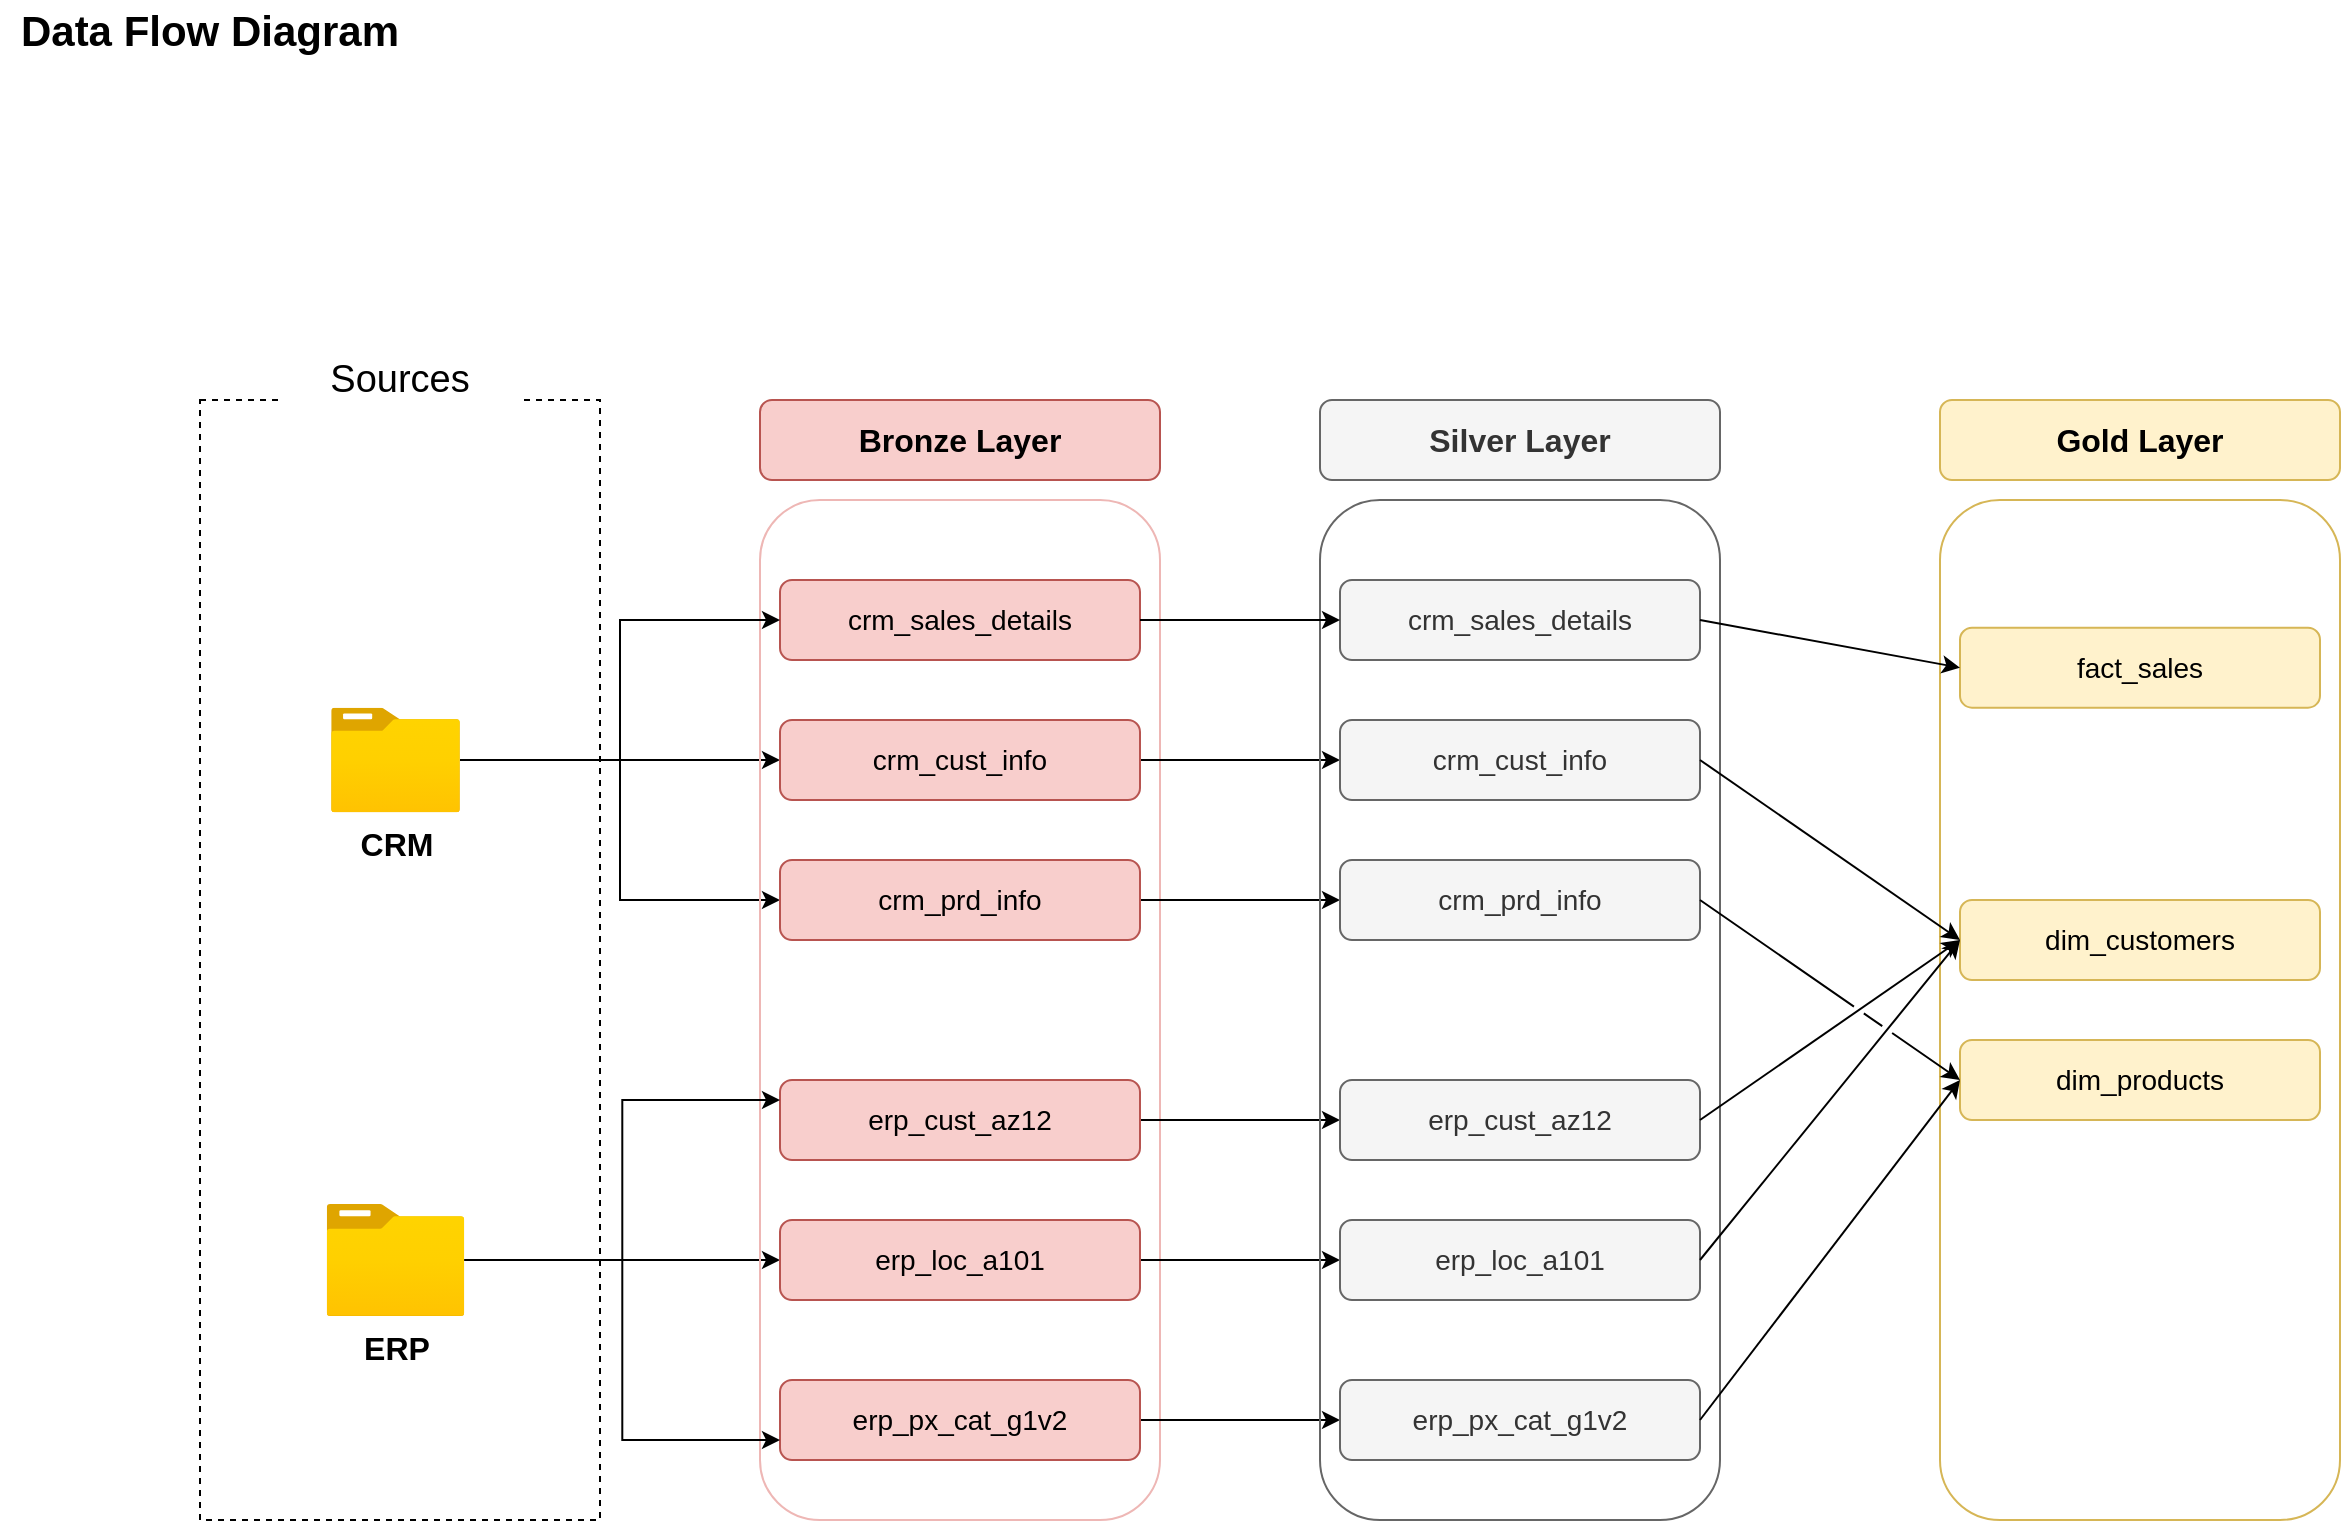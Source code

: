 <mxfile version="26.1.1">
  <diagram name="Page-1" id="onUNG9fZ0vNOkvNhoe7k">
    <mxGraphModel dx="1434" dy="844" grid="1" gridSize="10" guides="1" tooltips="1" connect="1" arrows="1" fold="1" page="1" pageScale="1" pageWidth="1600" pageHeight="1200" math="0" shadow="0">
      <root>
        <mxCell id="0" />
        <mxCell id="1" parent="0" />
        <mxCell id="6TH_nLrkZQTAX3XX6-Od-1" value="Data Flow Diagram" style="text;html=1;align=center;verticalAlign=middle;whiteSpace=wrap;rounded=0;fontSize=21;fontStyle=1" vertex="1" parent="1">
          <mxGeometry x="110" y="40" width="210" height="30" as="geometry" />
        </mxCell>
        <mxCell id="6TH_nLrkZQTAX3XX6-Od-2" value="" style="rounded=0;whiteSpace=wrap;html=1;dashed=1;gradientColor=none;fillColor=none;" vertex="1" parent="1">
          <mxGeometry x="210" y="240" width="200" height="560" as="geometry" />
        </mxCell>
        <mxCell id="6TH_nLrkZQTAX3XX6-Od-3" value="&lt;font style=&quot;font-size: 19px;&quot;&gt;Sources&lt;/font&gt;" style="rounded=0;whiteSpace=wrap;html=1;strokeColor=none;" vertex="1" parent="1">
          <mxGeometry x="250" y="210" width="120" height="40" as="geometry" />
        </mxCell>
        <mxCell id="6TH_nLrkZQTAX3XX6-Od-4" style="edgeStyle=orthogonalEdgeStyle;rounded=0;orthogonalLoop=1;jettySize=auto;html=1;entryX=0;entryY=0.5;entryDx=0;entryDy=0;" edge="1" parent="1" source="6TH_nLrkZQTAX3XX6-Od-6" target="6TH_nLrkZQTAX3XX6-Od-13">
          <mxGeometry relative="1" as="geometry" />
        </mxCell>
        <mxCell id="6TH_nLrkZQTAX3XX6-Od-5" style="edgeStyle=orthogonalEdgeStyle;rounded=0;orthogonalLoop=1;jettySize=auto;html=1;entryX=0;entryY=0.5;entryDx=0;entryDy=0;" edge="1" parent="1" source="6TH_nLrkZQTAX3XX6-Od-6" target="6TH_nLrkZQTAX3XX6-Od-15">
          <mxGeometry relative="1" as="geometry" />
        </mxCell>
        <mxCell id="6TH_nLrkZQTAX3XX6-Od-6" value="&lt;font style=&quot;font-size: 16px;&quot;&gt;&lt;b style=&quot;&quot;&gt;CRM&lt;/b&gt;&lt;/font&gt;" style="image;aspect=fixed;html=1;points=[];align=center;fontSize=12;image=img/lib/azure2/general/Folder_Blank.svg;" vertex="1" parent="1">
          <mxGeometry x="275.5" y="393.83" width="64.5" height="52.35" as="geometry" />
        </mxCell>
        <mxCell id="6TH_nLrkZQTAX3XX6-Od-7" style="edgeStyle=orthogonalEdgeStyle;rounded=0;orthogonalLoop=1;jettySize=auto;html=1;entryX=0;entryY=0.5;entryDx=0;entryDy=0;" edge="1" parent="1" source="6TH_nLrkZQTAX3XX6-Od-8" target="6TH_nLrkZQTAX3XX6-Od-19">
          <mxGeometry relative="1" as="geometry" />
        </mxCell>
        <mxCell id="6TH_nLrkZQTAX3XX6-Od-8" value="&lt;font style=&quot;font-size: 16px;&quot;&gt;&lt;b style=&quot;&quot;&gt;ERP&lt;/b&gt;&lt;/font&gt;" style="image;aspect=fixed;html=1;points=[];align=center;fontSize=12;image=img/lib/azure2/general/Folder_Blank.svg;" vertex="1" parent="1">
          <mxGeometry x="273.25" y="642" width="69" height="56.0" as="geometry" />
        </mxCell>
        <mxCell id="6TH_nLrkZQTAX3XX6-Od-9" value="" style="rounded=1;whiteSpace=wrap;html=1;fillColor=none;strokeColor=light-dark(#eeb7b5, #d7817e);" vertex="1" parent="1">
          <mxGeometry x="490" y="290" width="200" height="510" as="geometry" />
        </mxCell>
        <mxCell id="6TH_nLrkZQTAX3XX6-Od-10" value="&lt;font style=&quot;font-size: 16px;&quot;&gt;&lt;b style=&quot;&quot;&gt;Bronze Layer&lt;/b&gt;&lt;/font&gt;" style="rounded=1;whiteSpace=wrap;html=1;fillColor=#f8cecc;strokeColor=#b85450;" vertex="1" parent="1">
          <mxGeometry x="490" y="240" width="200" height="40" as="geometry" />
        </mxCell>
        <mxCell id="6TH_nLrkZQTAX3XX6-Od-11" value="&lt;font style=&quot;font-size: 14px;&quot;&gt;crm_sales_details&lt;/font&gt;" style="rounded=1;whiteSpace=wrap;html=1;fillColor=#f8cecc;strokeColor=#b85450;" vertex="1" parent="1">
          <mxGeometry x="500" y="330" width="180" height="40" as="geometry" />
        </mxCell>
        <mxCell id="6TH_nLrkZQTAX3XX6-Od-12" style="edgeStyle=orthogonalEdgeStyle;rounded=0;orthogonalLoop=1;jettySize=auto;html=1;entryX=0;entryY=0.5;entryDx=0;entryDy=0;" edge="1" parent="1" source="6TH_nLrkZQTAX3XX6-Od-13" target="6TH_nLrkZQTAX3XX6-Od-28">
          <mxGeometry relative="1" as="geometry" />
        </mxCell>
        <mxCell id="6TH_nLrkZQTAX3XX6-Od-13" value="&lt;font style=&quot;font-size: 14px;&quot;&gt;crm_cust_info&lt;/font&gt;" style="rounded=1;whiteSpace=wrap;html=1;fillColor=#f8cecc;strokeColor=#b85450;" vertex="1" parent="1">
          <mxGeometry x="500" y="400" width="180" height="40" as="geometry" />
        </mxCell>
        <mxCell id="6TH_nLrkZQTAX3XX6-Od-14" style="edgeStyle=orthogonalEdgeStyle;rounded=0;orthogonalLoop=1;jettySize=auto;html=1;" edge="1" parent="1" source="6TH_nLrkZQTAX3XX6-Od-15" target="6TH_nLrkZQTAX3XX6-Od-29">
          <mxGeometry relative="1" as="geometry" />
        </mxCell>
        <mxCell id="6TH_nLrkZQTAX3XX6-Od-15" value="&lt;font style=&quot;font-size: 14px;&quot;&gt;crm_prd_info&lt;/font&gt;" style="rounded=1;whiteSpace=wrap;html=1;fillColor=#f8cecc;strokeColor=#b85450;" vertex="1" parent="1">
          <mxGeometry x="500" y="470" width="180" height="40" as="geometry" />
        </mxCell>
        <mxCell id="6TH_nLrkZQTAX3XX6-Od-16" style="edgeStyle=orthogonalEdgeStyle;rounded=0;orthogonalLoop=1;jettySize=auto;html=1;entryX=0;entryY=0.5;entryDx=0;entryDy=0;" edge="1" parent="1" source="6TH_nLrkZQTAX3XX6-Od-17" target="6TH_nLrkZQTAX3XX6-Od-30">
          <mxGeometry relative="1" as="geometry" />
        </mxCell>
        <mxCell id="6TH_nLrkZQTAX3XX6-Od-17" value="&lt;font style=&quot;font-size: 14px;&quot;&gt;erp_cust_az12&lt;/font&gt;" style="rounded=1;whiteSpace=wrap;html=1;fillColor=#f8cecc;strokeColor=#b85450;" vertex="1" parent="1">
          <mxGeometry x="500" y="580" width="180" height="40" as="geometry" />
        </mxCell>
        <mxCell id="6TH_nLrkZQTAX3XX6-Od-18" style="edgeStyle=orthogonalEdgeStyle;rounded=0;orthogonalLoop=1;jettySize=auto;html=1;entryX=0;entryY=0.5;entryDx=0;entryDy=0;" edge="1" parent="1" source="6TH_nLrkZQTAX3XX6-Od-19" target="6TH_nLrkZQTAX3XX6-Od-31">
          <mxGeometry relative="1" as="geometry" />
        </mxCell>
        <mxCell id="6TH_nLrkZQTAX3XX6-Od-19" value="&lt;font style=&quot;font-size: 14px;&quot;&gt;erp_loc_a101&lt;/font&gt;" style="rounded=1;whiteSpace=wrap;html=1;fillColor=#f8cecc;strokeColor=#b85450;" vertex="1" parent="1">
          <mxGeometry x="500" y="650" width="180" height="40" as="geometry" />
        </mxCell>
        <mxCell id="6TH_nLrkZQTAX3XX6-Od-20" style="edgeStyle=orthogonalEdgeStyle;rounded=0;orthogonalLoop=1;jettySize=auto;html=1;entryX=0;entryY=0.5;entryDx=0;entryDy=0;" edge="1" parent="1" source="6TH_nLrkZQTAX3XX6-Od-21" target="6TH_nLrkZQTAX3XX6-Od-32">
          <mxGeometry relative="1" as="geometry" />
        </mxCell>
        <mxCell id="6TH_nLrkZQTAX3XX6-Od-21" value="&lt;font style=&quot;font-size: 14px;&quot;&gt;erp_px_cat_g1v2&lt;/font&gt;" style="rounded=1;whiteSpace=wrap;html=1;fillColor=#f8cecc;strokeColor=#b85450;" vertex="1" parent="1">
          <mxGeometry x="500" y="730" width="180" height="40" as="geometry" />
        </mxCell>
        <mxCell id="6TH_nLrkZQTAX3XX6-Od-22" style="edgeStyle=orthogonalEdgeStyle;rounded=0;orthogonalLoop=1;jettySize=auto;html=1;entryX=0;entryY=0.25;entryDx=0;entryDy=0;" edge="1" parent="1" source="6TH_nLrkZQTAX3XX6-Od-8" target="6TH_nLrkZQTAX3XX6-Od-17">
          <mxGeometry relative="1" as="geometry" />
        </mxCell>
        <mxCell id="6TH_nLrkZQTAX3XX6-Od-23" style="edgeStyle=orthogonalEdgeStyle;rounded=0;orthogonalLoop=1;jettySize=auto;html=1;entryX=0;entryY=0.75;entryDx=0;entryDy=0;" edge="1" parent="1" source="6TH_nLrkZQTAX3XX6-Od-8" target="6TH_nLrkZQTAX3XX6-Od-21">
          <mxGeometry relative="1" as="geometry" />
        </mxCell>
        <mxCell id="6TH_nLrkZQTAX3XX6-Od-24" style="edgeStyle=orthogonalEdgeStyle;rounded=0;orthogonalLoop=1;jettySize=auto;html=1;entryX=0;entryY=0.5;entryDx=0;entryDy=0;" edge="1" parent="1" source="6TH_nLrkZQTAX3XX6-Od-6" target="6TH_nLrkZQTAX3XX6-Od-11">
          <mxGeometry relative="1" as="geometry" />
        </mxCell>
        <mxCell id="6TH_nLrkZQTAX3XX6-Od-25" value="" style="rounded=1;whiteSpace=wrap;html=1;fillColor=none;strokeColor=#666666;fontColor=#333333;" vertex="1" parent="1">
          <mxGeometry x="770" y="290" width="200" height="510" as="geometry" />
        </mxCell>
        <mxCell id="6TH_nLrkZQTAX3XX6-Od-26" value="&lt;font style=&quot;font-size: 16px;&quot;&gt;&lt;b style=&quot;&quot;&gt;Silver Layer&lt;/b&gt;&lt;/font&gt;" style="rounded=1;whiteSpace=wrap;html=1;fillColor=#f5f5f5;strokeColor=#666666;fontColor=#333333;" vertex="1" parent="1">
          <mxGeometry x="770" y="240" width="200" height="40" as="geometry" />
        </mxCell>
        <mxCell id="6TH_nLrkZQTAX3XX6-Od-27" value="&lt;font style=&quot;font-size: 14px;&quot;&gt;crm_sales_details&lt;/font&gt;" style="rounded=1;whiteSpace=wrap;html=1;fillColor=#f5f5f5;strokeColor=#666666;fontColor=#333333;" vertex="1" parent="1">
          <mxGeometry x="780" y="330" width="180" height="40" as="geometry" />
        </mxCell>
        <mxCell id="6TH_nLrkZQTAX3XX6-Od-28" value="&lt;font style=&quot;font-size: 14px;&quot;&gt;crm_cust_info&lt;/font&gt;" style="rounded=1;whiteSpace=wrap;html=1;fillColor=#f5f5f5;strokeColor=#666666;fontColor=#333333;" vertex="1" parent="1">
          <mxGeometry x="780" y="400" width="180" height="40" as="geometry" />
        </mxCell>
        <mxCell id="6TH_nLrkZQTAX3XX6-Od-29" value="&lt;font style=&quot;font-size: 14px;&quot;&gt;crm_prd_info&lt;/font&gt;" style="rounded=1;whiteSpace=wrap;html=1;fillColor=#f5f5f5;strokeColor=#666666;fontColor=#333333;" vertex="1" parent="1">
          <mxGeometry x="780" y="470" width="180" height="40" as="geometry" />
        </mxCell>
        <mxCell id="6TH_nLrkZQTAX3XX6-Od-30" value="&lt;font style=&quot;font-size: 14px;&quot;&gt;erp_cust_az12&lt;/font&gt;" style="rounded=1;whiteSpace=wrap;html=1;fillColor=#f5f5f5;strokeColor=#666666;fontColor=#333333;" vertex="1" parent="1">
          <mxGeometry x="780" y="580" width="180" height="40" as="geometry" />
        </mxCell>
        <mxCell id="6TH_nLrkZQTAX3XX6-Od-31" value="&lt;font style=&quot;font-size: 14px;&quot;&gt;erp_loc_a101&lt;/font&gt;" style="rounded=1;whiteSpace=wrap;html=1;fillColor=#f5f5f5;strokeColor=#666666;fontColor=#333333;" vertex="1" parent="1">
          <mxGeometry x="780" y="650" width="180" height="40" as="geometry" />
        </mxCell>
        <mxCell id="6TH_nLrkZQTAX3XX6-Od-32" value="&lt;font style=&quot;font-size: 14px;&quot;&gt;erp_px_cat_g1v2&lt;/font&gt;" style="rounded=1;whiteSpace=wrap;html=1;fillColor=#f5f5f5;strokeColor=#666666;fontColor=#333333;" vertex="1" parent="1">
          <mxGeometry x="780" y="730" width="180" height="40" as="geometry" />
        </mxCell>
        <mxCell id="6TH_nLrkZQTAX3XX6-Od-33" style="edgeStyle=orthogonalEdgeStyle;rounded=0;orthogonalLoop=1;jettySize=auto;html=1;" edge="1" parent="1" source="6TH_nLrkZQTAX3XX6-Od-11">
          <mxGeometry relative="1" as="geometry">
            <mxPoint x="780" y="350" as="targetPoint" />
          </mxGeometry>
        </mxCell>
        <mxCell id="6TH_nLrkZQTAX3XX6-Od-34" value="" style="rounded=1;whiteSpace=wrap;html=1;fillColor=none;strokeColor=#d6b656;gradientColor=none;" vertex="1" parent="1">
          <mxGeometry x="1080" y="290" width="200" height="510" as="geometry" />
        </mxCell>
        <mxCell id="6TH_nLrkZQTAX3XX6-Od-35" value="&lt;font style=&quot;font-size: 16px;&quot;&gt;&lt;b style=&quot;&quot;&gt;Gold Layer&lt;/b&gt;&lt;/font&gt;" style="rounded=1;whiteSpace=wrap;html=1;fillColor=#fff2cc;strokeColor=#d6b656;gradientColor=none;" vertex="1" parent="1">
          <mxGeometry x="1080" y="240" width="200" height="40" as="geometry" />
        </mxCell>
        <mxCell id="6TH_nLrkZQTAX3XX6-Od-36" value="&lt;font style=&quot;font-size: 14px;&quot;&gt;fact_sales&lt;/font&gt;" style="rounded=1;whiteSpace=wrap;html=1;fillColor=#fff2cc;strokeColor=#d6b656;gradientColor=none;" vertex="1" parent="1">
          <mxGeometry x="1090" y="353.83" width="180" height="40" as="geometry" />
        </mxCell>
        <mxCell id="6TH_nLrkZQTAX3XX6-Od-37" value="&lt;font style=&quot;font-size: 14px;&quot;&gt;dim_customers&lt;/font&gt;" style="rounded=1;whiteSpace=wrap;html=1;fillColor=#fff2cc;strokeColor=#d6b656;gradientColor=none;" vertex="1" parent="1">
          <mxGeometry x="1090" y="490" width="180" height="40" as="geometry" />
        </mxCell>
        <mxCell id="6TH_nLrkZQTAX3XX6-Od-38" value="&lt;font style=&quot;font-size: 14px;&quot;&gt;dim_products&lt;/font&gt;" style="rounded=1;whiteSpace=wrap;html=1;fillColor=#fff2cc;strokeColor=#d6b656;gradientColor=none;" vertex="1" parent="1">
          <mxGeometry x="1090" y="560" width="180" height="40" as="geometry" />
        </mxCell>
        <mxCell id="6TH_nLrkZQTAX3XX6-Od-39" value="" style="endArrow=classic;html=1;rounded=0;entryX=0;entryY=0.5;entryDx=0;entryDy=0;exitX=1;exitY=0.5;exitDx=0;exitDy=0;" edge="1" parent="1" source="6TH_nLrkZQTAX3XX6-Od-27" target="6TH_nLrkZQTAX3XX6-Od-36">
          <mxGeometry width="50" height="50" relative="1" as="geometry">
            <mxPoint x="990" y="400" as="sourcePoint" />
            <mxPoint x="1040" y="350" as="targetPoint" />
          </mxGeometry>
        </mxCell>
        <mxCell id="6TH_nLrkZQTAX3XX6-Od-40" value="" style="endArrow=classic;html=1;rounded=0;entryX=0;entryY=0.5;entryDx=0;entryDy=0;exitX=1;exitY=0.5;exitDx=0;exitDy=0;jumpStyle=gap;" edge="1" parent="1" source="6TH_nLrkZQTAX3XX6-Od-28" target="6TH_nLrkZQTAX3XX6-Od-37">
          <mxGeometry width="50" height="50" relative="1" as="geometry">
            <mxPoint x="1000" y="460" as="sourcePoint" />
            <mxPoint x="1050" y="410" as="targetPoint" />
          </mxGeometry>
        </mxCell>
        <mxCell id="6TH_nLrkZQTAX3XX6-Od-41" value="" style="endArrow=classic;html=1;rounded=0;entryX=0;entryY=0.5;entryDx=0;entryDy=0;exitX=1;exitY=0.5;exitDx=0;exitDy=0;jumpStyle=gap;" edge="1" parent="1" source="6TH_nLrkZQTAX3XX6-Od-30" target="6TH_nLrkZQTAX3XX6-Od-37">
          <mxGeometry width="50" height="50" relative="1" as="geometry">
            <mxPoint x="1000" y="610" as="sourcePoint" />
            <mxPoint x="1050" y="560" as="targetPoint" />
          </mxGeometry>
        </mxCell>
        <mxCell id="6TH_nLrkZQTAX3XX6-Od-42" value="" style="endArrow=classic;html=1;rounded=0;exitX=1;exitY=0.5;exitDx=0;exitDy=0;entryX=0;entryY=0.5;entryDx=0;entryDy=0;jumpStyle=gap;" edge="1" parent="1" source="6TH_nLrkZQTAX3XX6-Od-31" target="6TH_nLrkZQTAX3XX6-Od-37">
          <mxGeometry width="50" height="50" relative="1" as="geometry">
            <mxPoint x="1010" y="650" as="sourcePoint" />
            <mxPoint x="1060" y="600" as="targetPoint" />
          </mxGeometry>
        </mxCell>
        <mxCell id="6TH_nLrkZQTAX3XX6-Od-43" value="" style="endArrow=classic;html=1;rounded=0;entryX=0;entryY=0.5;entryDx=0;entryDy=0;exitX=1;exitY=0.5;exitDx=0;exitDy=0;jumpStyle=gap;" edge="1" parent="1" source="6TH_nLrkZQTAX3XX6-Od-32" target="6TH_nLrkZQTAX3XX6-Od-38">
          <mxGeometry width="50" height="50" relative="1" as="geometry">
            <mxPoint x="1000" y="720" as="sourcePoint" />
            <mxPoint x="1050" y="670" as="targetPoint" />
          </mxGeometry>
        </mxCell>
        <mxCell id="6TH_nLrkZQTAX3XX6-Od-44" value="" style="endArrow=classic;html=1;rounded=0;entryX=0;entryY=0.5;entryDx=0;entryDy=0;exitX=1;exitY=0.5;exitDx=0;exitDy=0;jumpStyle=gap;" edge="1" parent="1" source="6TH_nLrkZQTAX3XX6-Od-29" target="6TH_nLrkZQTAX3XX6-Od-38">
          <mxGeometry width="50" height="50" relative="1" as="geometry">
            <mxPoint x="990" y="550" as="sourcePoint" />
            <mxPoint x="1040" y="500" as="targetPoint" />
          </mxGeometry>
        </mxCell>
      </root>
    </mxGraphModel>
  </diagram>
</mxfile>
